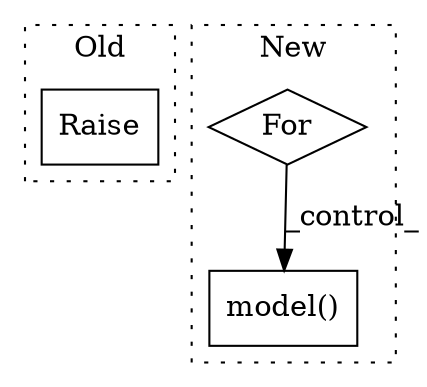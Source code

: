 digraph G {
subgraph cluster0 {
1 [label="Raise" a="91" s="2804" l="6" shape="box"];
label = "Old";
style="dotted";
}
subgraph cluster1 {
2 [label="model()" a="75" s="2269,2325" l="11,1" shape="box"];
3 [label="For" a="107" s="2194,2215" l="4,14" shape="diamond"];
label = "New";
style="dotted";
}
3 -> 2 [label="_control_"];
}